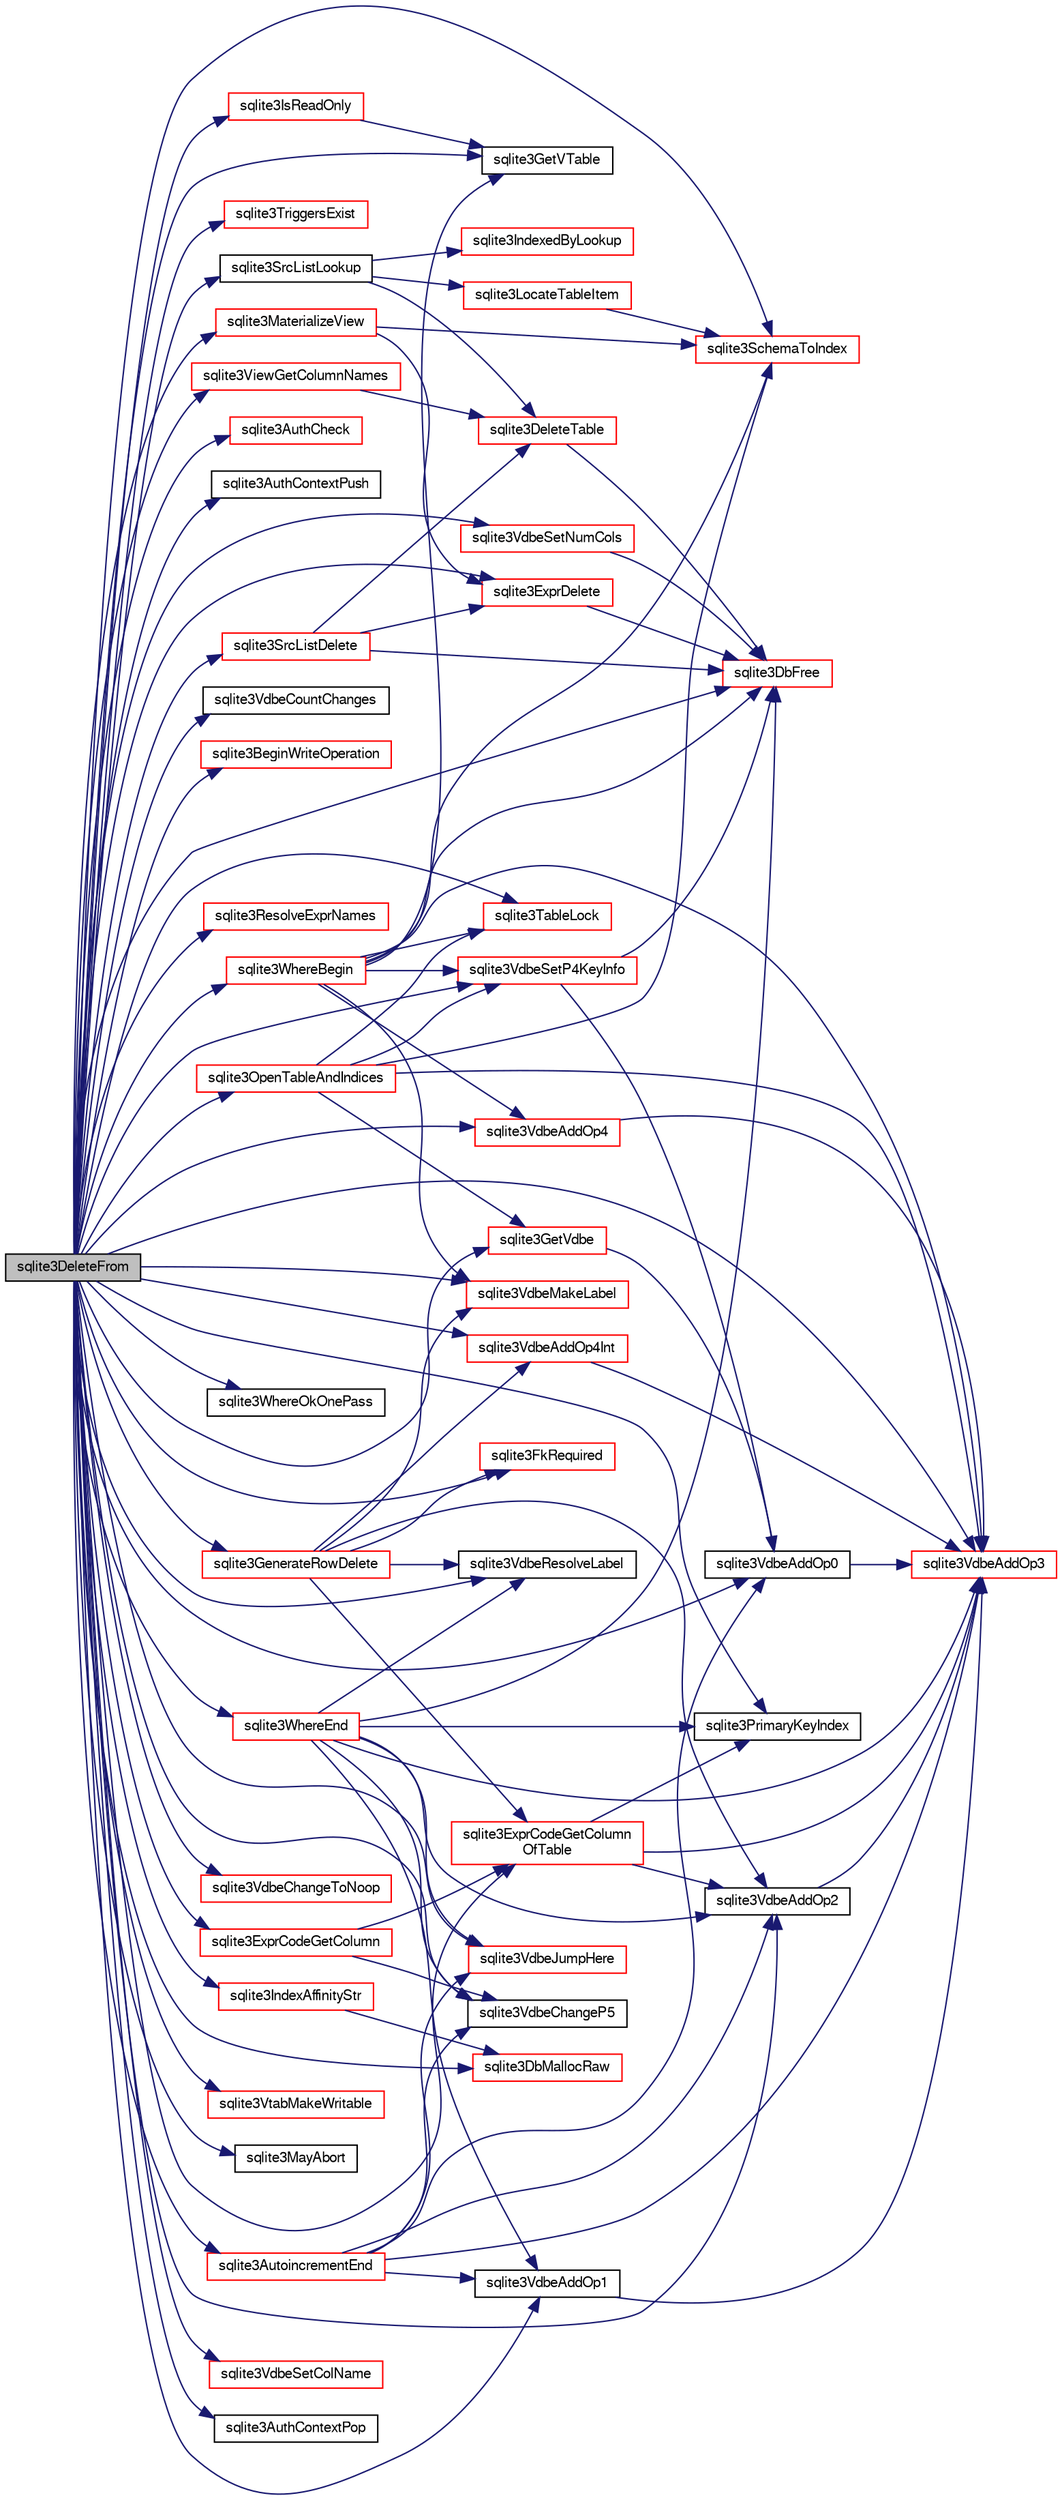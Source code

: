 digraph "sqlite3DeleteFrom"
{
  edge [fontname="FreeSans",fontsize="10",labelfontname="FreeSans",labelfontsize="10"];
  node [fontname="FreeSans",fontsize="10",shape=record];
  rankdir="LR";
  Node494393 [label="sqlite3DeleteFrom",height=0.2,width=0.4,color="black", fillcolor="grey75", style="filled", fontcolor="black"];
  Node494393 -> Node494394 [color="midnightblue",fontsize="10",style="solid",fontname="FreeSans"];
  Node494394 [label="sqlite3SrcListLookup",height=0.2,width=0.4,color="black", fillcolor="white", style="filled",URL="$sqlite3_8c.html#a6354fab5d5d3aa8a721e43d480c16701"];
  Node494394 -> Node494395 [color="midnightblue",fontsize="10",style="solid",fontname="FreeSans"];
  Node494395 [label="sqlite3LocateTableItem",height=0.2,width=0.4,color="red", fillcolor="white", style="filled",URL="$sqlite3_8c.html#ac80229652e6d3200bd88dff77f874888"];
  Node494395 -> Node494396 [color="midnightblue",fontsize="10",style="solid",fontname="FreeSans"];
  Node494396 [label="sqlite3SchemaToIndex",height=0.2,width=0.4,color="red", fillcolor="white", style="filled",URL="$sqlite3_8c.html#ad9ef77a42022f1f8c8ab71b5761f5134"];
  Node494394 -> Node494723 [color="midnightblue",fontsize="10",style="solid",fontname="FreeSans"];
  Node494723 [label="sqlite3DeleteTable",height=0.2,width=0.4,color="red", fillcolor="white", style="filled",URL="$sqlite3_8c.html#a7fd3d507375a381a3807f92735318973"];
  Node494723 -> Node494413 [color="midnightblue",fontsize="10",style="solid",fontname="FreeSans"];
  Node494413 [label="sqlite3DbFree",height=0.2,width=0.4,color="red", fillcolor="white", style="filled",URL="$sqlite3_8c.html#ac70ab821a6607b4a1b909582dc37a069"];
  Node494394 -> Node495355 [color="midnightblue",fontsize="10",style="solid",fontname="FreeSans"];
  Node495355 [label="sqlite3IndexedByLookup",height=0.2,width=0.4,color="red", fillcolor="white", style="filled",URL="$sqlite3_8c.html#adce623dd7c639a56080e4255c7404666"];
  Node494393 -> Node495356 [color="midnightblue",fontsize="10",style="solid",fontname="FreeSans"];
  Node495356 [label="sqlite3TriggersExist",height=0.2,width=0.4,color="red", fillcolor="white", style="filled",URL="$sqlite3_8c.html#aefad34e10275301aee18a5780afaf444"];
  Node494393 -> Node495360 [color="midnightblue",fontsize="10",style="solid",fontname="FreeSans"];
  Node495360 [label="sqlite3ViewGetColumnNames",height=0.2,width=0.4,color="red", fillcolor="white", style="filled",URL="$sqlite3_8c.html#aebc7cd8d9e2bd174ae0a60363d3f6ce8"];
  Node495360 -> Node494723 [color="midnightblue",fontsize="10",style="solid",fontname="FreeSans"];
  Node494393 -> Node495462 [color="midnightblue",fontsize="10",style="solid",fontname="FreeSans"];
  Node495462 [label="sqlite3IsReadOnly",height=0.2,width=0.4,color="red", fillcolor="white", style="filled",URL="$sqlite3_8c.html#a0c0ff380d40f6423a71f77f59c02da74"];
  Node495462 -> Node495324 [color="midnightblue",fontsize="10",style="solid",fontname="FreeSans"];
  Node495324 [label="sqlite3GetVTable",height=0.2,width=0.4,color="black", fillcolor="white", style="filled",URL="$sqlite3_8c.html#a85465ef27057193295e321f0caf488ed"];
  Node494393 -> Node494396 [color="midnightblue",fontsize="10",style="solid",fontname="FreeSans"];
  Node494393 -> Node495443 [color="midnightblue",fontsize="10",style="solid",fontname="FreeSans"];
  Node495443 [label="sqlite3AuthCheck",height=0.2,width=0.4,color="red", fillcolor="white", style="filled",URL="$sqlite3_8c.html#a83c75b8b7aa1c35301005be7ff1a8582"];
  Node494393 -> Node495463 [color="midnightblue",fontsize="10",style="solid",fontname="FreeSans"];
  Node495463 [label="sqlite3AuthContextPush",height=0.2,width=0.4,color="black", fillcolor="white", style="filled",URL="$sqlite3_8c.html#a72bf910a362f8b1cf603352d925745d8"];
  Node494393 -> Node495464 [color="midnightblue",fontsize="10",style="solid",fontname="FreeSans"];
  Node495464 [label="sqlite3GetVdbe",height=0.2,width=0.4,color="red", fillcolor="white", style="filled",URL="$sqlite3_8c.html#a76b721dcd00b0587308547594cb6c1f4"];
  Node495464 -> Node495466 [color="midnightblue",fontsize="10",style="solid",fontname="FreeSans"];
  Node495466 [label="sqlite3VdbeAddOp0",height=0.2,width=0.4,color="black", fillcolor="white", style="filled",URL="$sqlite3_8c.html#a0aefd237fc1d629f3a3d3d454ced408a"];
  Node495466 -> Node495467 [color="midnightblue",fontsize="10",style="solid",fontname="FreeSans"];
  Node495467 [label="sqlite3VdbeAddOp3",height=0.2,width=0.4,color="red", fillcolor="white", style="filled",URL="$sqlite3_8c.html#a29b4560b019211a73e1478cec7468345"];
  Node494393 -> Node495469 [color="midnightblue",fontsize="10",style="solid",fontname="FreeSans"];
  Node495469 [label="sqlite3VdbeCountChanges",height=0.2,width=0.4,color="black", fillcolor="white", style="filled",URL="$sqlite3_8c.html#afbd81cbdbc5706a034689df8d95bab38"];
  Node494393 -> Node495470 [color="midnightblue",fontsize="10",style="solid",fontname="FreeSans"];
  Node495470 [label="sqlite3BeginWriteOperation",height=0.2,width=0.4,color="red", fillcolor="white", style="filled",URL="$sqlite3_8c.html#a21b1b811bbe305f922244f8913c87f10"];
  Node494393 -> Node495473 [color="midnightblue",fontsize="10",style="solid",fontname="FreeSans"];
  Node495473 [label="sqlite3MaterializeView",height=0.2,width=0.4,color="red", fillcolor="white", style="filled",URL="$sqlite3_8c.html#a4557984b0b75f998fb0c3f231c9b1def"];
  Node495473 -> Node494396 [color="midnightblue",fontsize="10",style="solid",fontname="FreeSans"];
  Node495473 -> Node494721 [color="midnightblue",fontsize="10",style="solid",fontname="FreeSans"];
  Node494721 [label="sqlite3ExprDelete",height=0.2,width=0.4,color="red", fillcolor="white", style="filled",URL="$sqlite3_8c.html#ae4e21ab5918e0428fbaa9e615dceb309"];
  Node494721 -> Node494413 [color="midnightblue",fontsize="10",style="solid",fontname="FreeSans"];
  Node494393 -> Node495448 [color="midnightblue",fontsize="10",style="solid",fontname="FreeSans"];
  Node495448 [label="sqlite3ResolveExprNames",height=0.2,width=0.4,color="red", fillcolor="white", style="filled",URL="$sqlite3_8c.html#a537cf717a3f847807d3a3fd65da636ad"];
  Node494393 -> Node495478 [color="midnightblue",fontsize="10",style="solid",fontname="FreeSans"];
  Node495478 [label="sqlite3VdbeAddOp2",height=0.2,width=0.4,color="black", fillcolor="white", style="filled",URL="$sqlite3_8c.html#ae87204d7b069da19e4db0404c6deaae5"];
  Node495478 -> Node495467 [color="midnightblue",fontsize="10",style="solid",fontname="FreeSans"];
  Node494393 -> Node495680 [color="midnightblue",fontsize="10",style="solid",fontname="FreeSans"];
  Node495680 [label="sqlite3FkRequired",height=0.2,width=0.4,color="red", fillcolor="white", style="filled",URL="$sqlite3_8c.html#a60ca530d57e027853f723ae2f7a6be00"];
  Node494393 -> Node495550 [color="midnightblue",fontsize="10",style="solid",fontname="FreeSans"];
  Node495550 [label="sqlite3TableLock",height=0.2,width=0.4,color="red", fillcolor="white", style="filled",URL="$sqlite3_8c.html#a13be5e81f379c515f270f6f2a3bb63a7"];
  Node494393 -> Node495519 [color="midnightblue",fontsize="10",style="solid",fontname="FreeSans"];
  Node495519 [label="sqlite3VdbeAddOp4",height=0.2,width=0.4,color="red", fillcolor="white", style="filled",URL="$sqlite3_8c.html#a739d7a47b1c11779283b7797ea7e1d4d"];
  Node495519 -> Node495467 [color="midnightblue",fontsize="10",style="solid",fontname="FreeSans"];
  Node494393 -> Node494736 [color="midnightblue",fontsize="10",style="solid",fontname="FreeSans"];
  Node494736 [label="sqlite3PrimaryKeyIndex",height=0.2,width=0.4,color="black", fillcolor="white", style="filled",URL="$sqlite3_8c.html#af6edde3fbbd22a22b86ad32677fad95b"];
  Node494393 -> Node495553 [color="midnightblue",fontsize="10",style="solid",fontname="FreeSans"];
  Node495553 [label="sqlite3VdbeSetP4KeyInfo",height=0.2,width=0.4,color="red", fillcolor="white", style="filled",URL="$sqlite3_8c.html#a342090b36fbf7fdace2a23b8efca030c"];
  Node495553 -> Node494413 [color="midnightblue",fontsize="10",style="solid",fontname="FreeSans"];
  Node495553 -> Node495466 [color="midnightblue",fontsize="10",style="solid",fontname="FreeSans"];
  Node494393 -> Node495577 [color="midnightblue",fontsize="10",style="solid",fontname="FreeSans"];
  Node495577 [label="sqlite3WhereBegin",height=0.2,width=0.4,color="red", fillcolor="white", style="filled",URL="$sqlite3_8c.html#acad049f5c9a96a8118cffd5e5ce89f7c"];
  Node495577 -> Node494413 [color="midnightblue",fontsize="10",style="solid",fontname="FreeSans"];
  Node495577 -> Node495495 [color="midnightblue",fontsize="10",style="solid",fontname="FreeSans"];
  Node495495 [label="sqlite3VdbeMakeLabel",height=0.2,width=0.4,color="red", fillcolor="white", style="filled",URL="$sqlite3_8c.html#acf57ce8fb6f3c634375c019f5ebe66f6"];
  Node495577 -> Node494396 [color="midnightblue",fontsize="10",style="solid",fontname="FreeSans"];
  Node495577 -> Node495324 [color="midnightblue",fontsize="10",style="solid",fontname="FreeSans"];
  Node495577 -> Node495519 [color="midnightblue",fontsize="10",style="solid",fontname="FreeSans"];
  Node495577 -> Node495550 [color="midnightblue",fontsize="10",style="solid",fontname="FreeSans"];
  Node495577 -> Node495467 [color="midnightblue",fontsize="10",style="solid",fontname="FreeSans"];
  Node495577 -> Node495553 [color="midnightblue",fontsize="10",style="solid",fontname="FreeSans"];
  Node494393 -> Node495684 [color="midnightblue",fontsize="10",style="solid",fontname="FreeSans"];
  Node495684 [label="sqlite3WhereOkOnePass",height=0.2,width=0.4,color="black", fillcolor="white", style="filled",URL="$sqlite3_8c.html#a487f1e677bb488bb07757432f60b0ed5"];
  Node494393 -> Node495503 [color="midnightblue",fontsize="10",style="solid",fontname="FreeSans"];
  Node495503 [label="sqlite3ExprCodeGetColumn\lOfTable",height=0.2,width=0.4,color="red", fillcolor="white", style="filled",URL="$sqlite3_8c.html#aef676ae689397d0e050eb0a360c32315"];
  Node495503 -> Node495478 [color="midnightblue",fontsize="10",style="solid",fontname="FreeSans"];
  Node495503 -> Node494736 [color="midnightblue",fontsize="10",style="solid",fontname="FreeSans"];
  Node495503 -> Node495467 [color="midnightblue",fontsize="10",style="solid",fontname="FreeSans"];
  Node494393 -> Node495501 [color="midnightblue",fontsize="10",style="solid",fontname="FreeSans"];
  Node495501 [label="sqlite3ExprCodeGetColumn",height=0.2,width=0.4,color="red", fillcolor="white", style="filled",URL="$sqlite3_8c.html#a053723da492b5bb45cb8df75c733155d"];
  Node495501 -> Node495503 [color="midnightblue",fontsize="10",style="solid",fontname="FreeSans"];
  Node495501 -> Node495493 [color="midnightblue",fontsize="10",style="solid",fontname="FreeSans"];
  Node495493 [label="sqlite3VdbeChangeP5",height=0.2,width=0.4,color="black", fillcolor="white", style="filled",URL="$sqlite3_8c.html#a4dde2e4087eda945511b05d667050740"];
  Node494393 -> Node494424 [color="midnightblue",fontsize="10",style="solid",fontname="FreeSans"];
  Node494424 [label="sqlite3DbMallocRaw",height=0.2,width=0.4,color="red", fillcolor="white", style="filled",URL="$sqlite3_8c.html#abbe8be0cf7175e11ddc3e2218fad924e"];
  Node494393 -> Node495655 [color="midnightblue",fontsize="10",style="solid",fontname="FreeSans"];
  Node495655 [label="sqlite3WhereEnd",height=0.2,width=0.4,color="red", fillcolor="white", style="filled",URL="$sqlite3_8c.html#af95a57bac2421101d85440934cc5043e"];
  Node495655 -> Node495537 [color="midnightblue",fontsize="10",style="solid",fontname="FreeSans"];
  Node495537 [label="sqlite3VdbeResolveLabel",height=0.2,width=0.4,color="black", fillcolor="white", style="filled",URL="$sqlite3_8c.html#a0a86f82356e392d9a84a008559c1aeeb"];
  Node495655 -> Node495467 [color="midnightblue",fontsize="10",style="solid",fontname="FreeSans"];
  Node495655 -> Node495493 [color="midnightblue",fontsize="10",style="solid",fontname="FreeSans"];
  Node495655 -> Node495486 [color="midnightblue",fontsize="10",style="solid",fontname="FreeSans"];
  Node495486 [label="sqlite3VdbeJumpHere",height=0.2,width=0.4,color="red", fillcolor="white", style="filled",URL="$sqlite3_8c.html#a95562175c9105ba0abe1d4dc6f8a39d4"];
  Node495655 -> Node495478 [color="midnightblue",fontsize="10",style="solid",fontname="FreeSans"];
  Node495655 -> Node494413 [color="midnightblue",fontsize="10",style="solid",fontname="FreeSans"];
  Node495655 -> Node495485 [color="midnightblue",fontsize="10",style="solid",fontname="FreeSans"];
  Node495485 [label="sqlite3VdbeAddOp1",height=0.2,width=0.4,color="black", fillcolor="white", style="filled",URL="$sqlite3_8c.html#a6207112b1851d7e7d76e887ef6d72d5a"];
  Node495485 -> Node495467 [color="midnightblue",fontsize="10",style="solid",fontname="FreeSans"];
  Node495655 -> Node494736 [color="midnightblue",fontsize="10",style="solid",fontname="FreeSans"];
  Node494393 -> Node495545 [color="midnightblue",fontsize="10",style="solid",fontname="FreeSans"];
  Node495545 [label="sqlite3VdbeChangeToNoop",height=0.2,width=0.4,color="red", fillcolor="white", style="filled",URL="$sqlite3_8c.html#a807e82d6627750b2fa4685812da68a9d"];
  Node494393 -> Node495466 [color="midnightblue",fontsize="10",style="solid",fontname="FreeSans"];
  Node494393 -> Node495652 [color="midnightblue",fontsize="10",style="solid",fontname="FreeSans"];
  Node495652 [label="sqlite3IndexAffinityStr",height=0.2,width=0.4,color="red", fillcolor="white", style="filled",URL="$sqlite3_8c.html#a1bad4570dfd3bcbc2776b3c88c939c59"];
  Node495652 -> Node494424 [color="midnightblue",fontsize="10",style="solid",fontname="FreeSans"];
  Node494393 -> Node495495 [color="midnightblue",fontsize="10",style="solid",fontname="FreeSans"];
  Node494393 -> Node495486 [color="midnightblue",fontsize="10",style="solid",fontname="FreeSans"];
  Node494393 -> Node495685 [color="midnightblue",fontsize="10",style="solid",fontname="FreeSans"];
  Node495685 [label="sqlite3OpenTableAndIndices",height=0.2,width=0.4,color="red", fillcolor="white", style="filled",URL="$sqlite3_8c.html#a14aa7e8abd9fb8406812b9f90560e6ac"];
  Node495685 -> Node494396 [color="midnightblue",fontsize="10",style="solid",fontname="FreeSans"];
  Node495685 -> Node495464 [color="midnightblue",fontsize="10",style="solid",fontname="FreeSans"];
  Node495685 -> Node495550 [color="midnightblue",fontsize="10",style="solid",fontname="FreeSans"];
  Node495685 -> Node495467 [color="midnightblue",fontsize="10",style="solid",fontname="FreeSans"];
  Node495685 -> Node495553 [color="midnightblue",fontsize="10",style="solid",fontname="FreeSans"];
  Node494393 -> Node495552 [color="midnightblue",fontsize="10",style="solid",fontname="FreeSans"];
  Node495552 [label="sqlite3VdbeAddOp4Int",height=0.2,width=0.4,color="red", fillcolor="white", style="filled",URL="$sqlite3_8c.html#afff63410071bb7015a6392d8a7704b43"];
  Node495552 -> Node495467 [color="midnightblue",fontsize="10",style="solid",fontname="FreeSans"];
  Node494393 -> Node495485 [color="midnightblue",fontsize="10",style="solid",fontname="FreeSans"];
  Node494393 -> Node495467 [color="midnightblue",fontsize="10",style="solid",fontname="FreeSans"];
  Node494393 -> Node495324 [color="midnightblue",fontsize="10",style="solid",fontname="FreeSans"];
  Node494393 -> Node495686 [color="midnightblue",fontsize="10",style="solid",fontname="FreeSans"];
  Node495686 [label="sqlite3VtabMakeWritable",height=0.2,width=0.4,color="red", fillcolor="white", style="filled",URL="$sqlite3_8c.html#a58c646608238d2619371c3e8b6bc0d86"];
  Node494393 -> Node495493 [color="midnightblue",fontsize="10",style="solid",fontname="FreeSans"];
  Node494393 -> Node495563 [color="midnightblue",fontsize="10",style="solid",fontname="FreeSans"];
  Node495563 [label="sqlite3MayAbort",height=0.2,width=0.4,color="black", fillcolor="white", style="filled",URL="$sqlite3_8c.html#a700db222a53c596ad5a0aef2c07a12ef"];
  Node494393 -> Node495687 [color="midnightblue",fontsize="10",style="solid",fontname="FreeSans"];
  Node495687 [label="sqlite3GenerateRowDelete",height=0.2,width=0.4,color="red", fillcolor="white", style="filled",URL="$sqlite3_8c.html#a2c76cbf3027fc18fdbb8cb4cd96b77d9"];
  Node495687 -> Node495495 [color="midnightblue",fontsize="10",style="solid",fontname="FreeSans"];
  Node495687 -> Node495552 [color="midnightblue",fontsize="10",style="solid",fontname="FreeSans"];
  Node495687 -> Node495680 [color="midnightblue",fontsize="10",style="solid",fontname="FreeSans"];
  Node495687 -> Node495478 [color="midnightblue",fontsize="10",style="solid",fontname="FreeSans"];
  Node495687 -> Node495503 [color="midnightblue",fontsize="10",style="solid",fontname="FreeSans"];
  Node495687 -> Node495537 [color="midnightblue",fontsize="10",style="solid",fontname="FreeSans"];
  Node494393 -> Node495537 [color="midnightblue",fontsize="10",style="solid",fontname="FreeSans"];
  Node494393 -> Node495714 [color="midnightblue",fontsize="10",style="solid",fontname="FreeSans"];
  Node495714 [label="sqlite3AutoincrementEnd",height=0.2,width=0.4,color="red", fillcolor="white", style="filled",URL="$sqlite3_8c.html#ad8f51f6ea684367030cd9c09234374e7"];
  Node495714 -> Node495485 [color="midnightblue",fontsize="10",style="solid",fontname="FreeSans"];
  Node495714 -> Node495478 [color="midnightblue",fontsize="10",style="solid",fontname="FreeSans"];
  Node495714 -> Node495486 [color="midnightblue",fontsize="10",style="solid",fontname="FreeSans"];
  Node495714 -> Node495467 [color="midnightblue",fontsize="10",style="solid",fontname="FreeSans"];
  Node495714 -> Node495493 [color="midnightblue",fontsize="10",style="solid",fontname="FreeSans"];
  Node495714 -> Node495466 [color="midnightblue",fontsize="10",style="solid",fontname="FreeSans"];
  Node494393 -> Node495350 [color="midnightblue",fontsize="10",style="solid",fontname="FreeSans"];
  Node495350 [label="sqlite3VdbeSetNumCols",height=0.2,width=0.4,color="red", fillcolor="white", style="filled",URL="$sqlite3_8c.html#a3d1d64e925572ff37fec8682e1224ff1"];
  Node495350 -> Node494413 [color="midnightblue",fontsize="10",style="solid",fontname="FreeSans"];
  Node494393 -> Node495351 [color="midnightblue",fontsize="10",style="solid",fontname="FreeSans"];
  Node495351 [label="sqlite3VdbeSetColName",height=0.2,width=0.4,color="red", fillcolor="white", style="filled",URL="$sqlite3_8c.html#a05534e7d71a734a43c35ae061ef45e6e"];
  Node494393 -> Node495720 [color="midnightblue",fontsize="10",style="solid",fontname="FreeSans"];
  Node495720 [label="sqlite3AuthContextPop",height=0.2,width=0.4,color="black", fillcolor="white", style="filled",URL="$sqlite3_8c.html#adfd9d085a0c9101965d7aa25fa8671d6"];
  Node494393 -> Node494722 [color="midnightblue",fontsize="10",style="solid",fontname="FreeSans"];
  Node494722 [label="sqlite3SrcListDelete",height=0.2,width=0.4,color="red", fillcolor="white", style="filled",URL="$sqlite3_8c.html#acc250a3e5e7fd8889a16a9f28e3e7312"];
  Node494722 -> Node494413 [color="midnightblue",fontsize="10",style="solid",fontname="FreeSans"];
  Node494722 -> Node494723 [color="midnightblue",fontsize="10",style="solid",fontname="FreeSans"];
  Node494722 -> Node494721 [color="midnightblue",fontsize="10",style="solid",fontname="FreeSans"];
  Node494393 -> Node494721 [color="midnightblue",fontsize="10",style="solid",fontname="FreeSans"];
  Node494393 -> Node494413 [color="midnightblue",fontsize="10",style="solid",fontname="FreeSans"];
}
